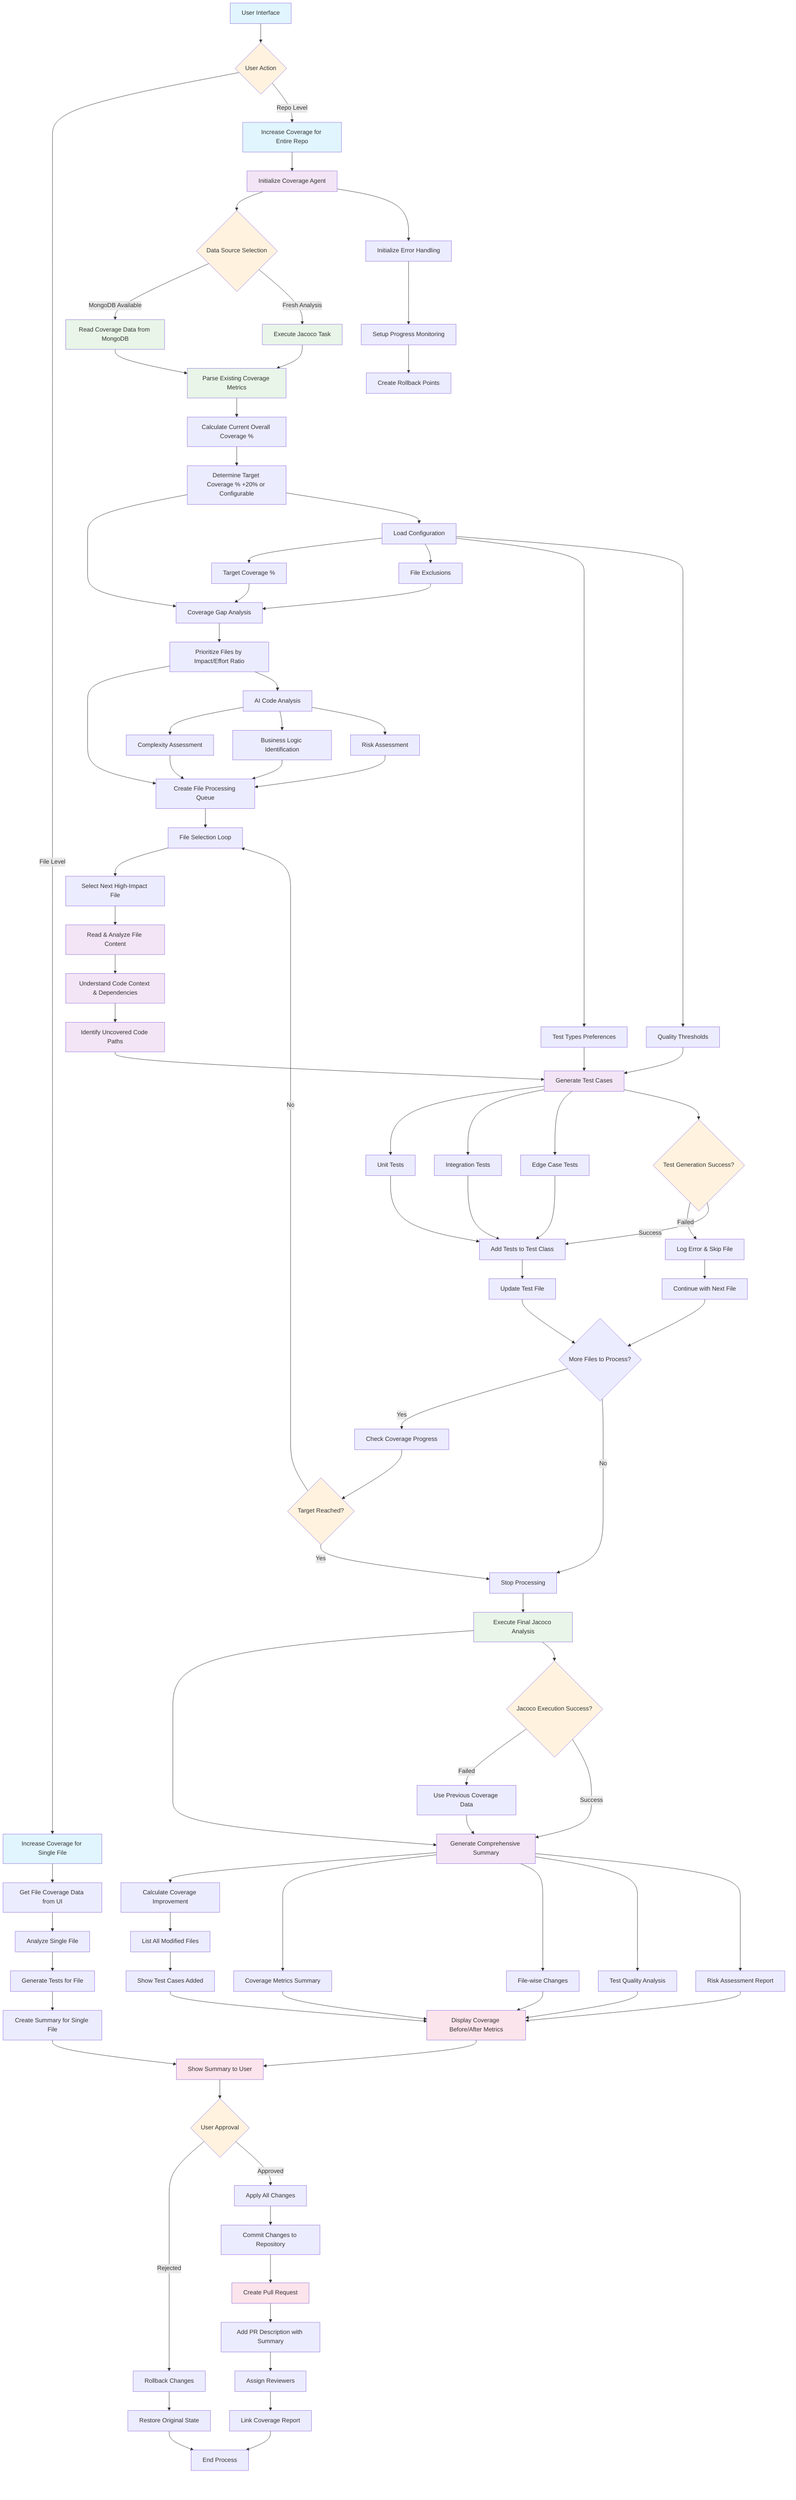 flowchart TD
    A[User Interface] --> B{User Action}
    B -->|File Level| C[Increase Coverage for Single File]
    B -->|Repo Level| D[Increase Coverage for Entire Repo]
    
    %% Single File Flow
    C --> C1[Get File Coverage Data from UI]
    C1 --> C2[Analyze Single File]
    C2 --> C3[Generate Tests for File]
    C3 --> C4[Create Summary for Single File]
    C4 --> U[Show Summary to User]
    
    %% Repo Level Flow (Main Agentic Flow)
    D --> E[Initialize Coverage Agent]
    E --> F{Data Source Selection}
    F -->|MongoDB Available| G[Read Coverage Data from MongoDB]
    F -->|Fresh Analysis| H[Execute Jacoco Task]
    
    G --> I[Parse Existing Coverage Metrics]
    H --> I
    I --> J[Calculate Current Overall Coverage %]
    J --> K[Determine Target Coverage % +20% or Configurable]
    
    K --> L[Coverage Gap Analysis]
    L --> M[Prioritize Files by Impact/Effort Ratio]
    M --> N[Create File Processing Queue]
    
    N --> O[File Selection Loop]
    O --> P[Select Next High-Impact File]
    P --> Q[Read & Analyze File Content]
    Q --> R[Understand Code Context & Dependencies]
    R --> S[Identify Uncovered Code Paths]
    
    S --> T[Generate Test Cases]
    T --> T1[Unit Tests]
    T --> T2[Integration Tests]
    T --> T3[Edge Case Tests]
    
    T1 --> V[Add Tests to Test Class]
    T2 --> V
    T3 --> V
    
    V --> W[Update Test File]
    W --> X{More Files to Process?}
    X -->|Yes| Y[Check Coverage Progress]
    Y --> Z{Target Reached?}
    Z -->|No| O
    Z -->|Yes| AA[Stop Processing]
    X -->|No| AA
    
    AA --> BB[Execute Final Jacoco Analysis]
    BB --> CC[Generate Comprehensive Summary]
    CC --> DD[Calculate Coverage Improvement]
    DD --> EE[List All Modified Files]
    EE --> FF[Show Test Cases Added]
    FF --> GG[Display Coverage Before/After Metrics]
    
    GG --> U
    U --> HH{User Approval}
    HH -->|Rejected| II[Rollback Changes]
    HH -->|Approved| JJ[Apply All Changes]
    
    II --> KK[Restore Original State]
    KK --> LL[End Process]
    
    JJ --> MM[Commit Changes to Repository]
    MM --> NN[Create Pull Request]
    NN --> OO[Add PR Description with Summary]
    OO --> PP[Assign Reviewers]
    PP --> QQ[Link Coverage Report]
    QQ --> LL
    
    %% Error Handling & Monitoring
    E --> RR[Initialize Error Handling]
    RR --> SS[Setup Progress Monitoring]
    SS --> TT[Create Rollback Points]
    
    T --> UU{Test Generation Success?}
    UU -->|Failed| VV[Log Error & Skip File]
    VV --> WW[Continue with Next File]
    WW --> X
    UU -->|Success| V
    
    BB --> XX{Jacoco Execution Success?}
    XX -->|Failed| YY[Use Previous Coverage Data]
    XX -->|Success| CC
    YY --> CC
    
    %% Configuration Management
    K --> ZZ[Load Configuration]
    ZZ --> AAA[Target Coverage %]
    ZZ --> BBB[File Exclusions]
    ZZ --> CCC[Test Types Preferences]
    ZZ --> DDD[Quality Thresholds]
    
    AAA --> L
    BBB --> L
    CCC --> T
    DDD --> T
    
    %% Additional Intelligence
    M --> EEE[AI Code Analysis]
    EEE --> FFF[Complexity Assessment]
    EEE --> GGG[Business Logic Identification]
    EEE --> HHH[Risk Assessment]
    
    FFF --> N
    GGG --> N
    HHH --> N
    
    %% Summary Generation Details
    CC --> III[Coverage Metrics Summary]
    CC --> JJJ[File-wise Changes]
    CC --> KKK[Test Quality Analysis]
    CC --> LLL[Risk Assessment Report]
    
    III --> GG
    JJJ --> GG
    KKK --> GG
    LLL --> GG
    
    %% Styling
    classDef userAction fill:#e1f5fe
    classDef agentProcess fill:#f3e5f5
    classDef decision fill:#fff3e0
    classDef dataProcess fill:#e8f5e8
    classDef output fill:#fce4ec
    
    class A,C,D userAction
    class E,Q,R,S,T,CC agentProcess
    class B,F,HH,UU,XX,Z decision
    class G,H,I,BB dataProcess
    class U,GG,NN output